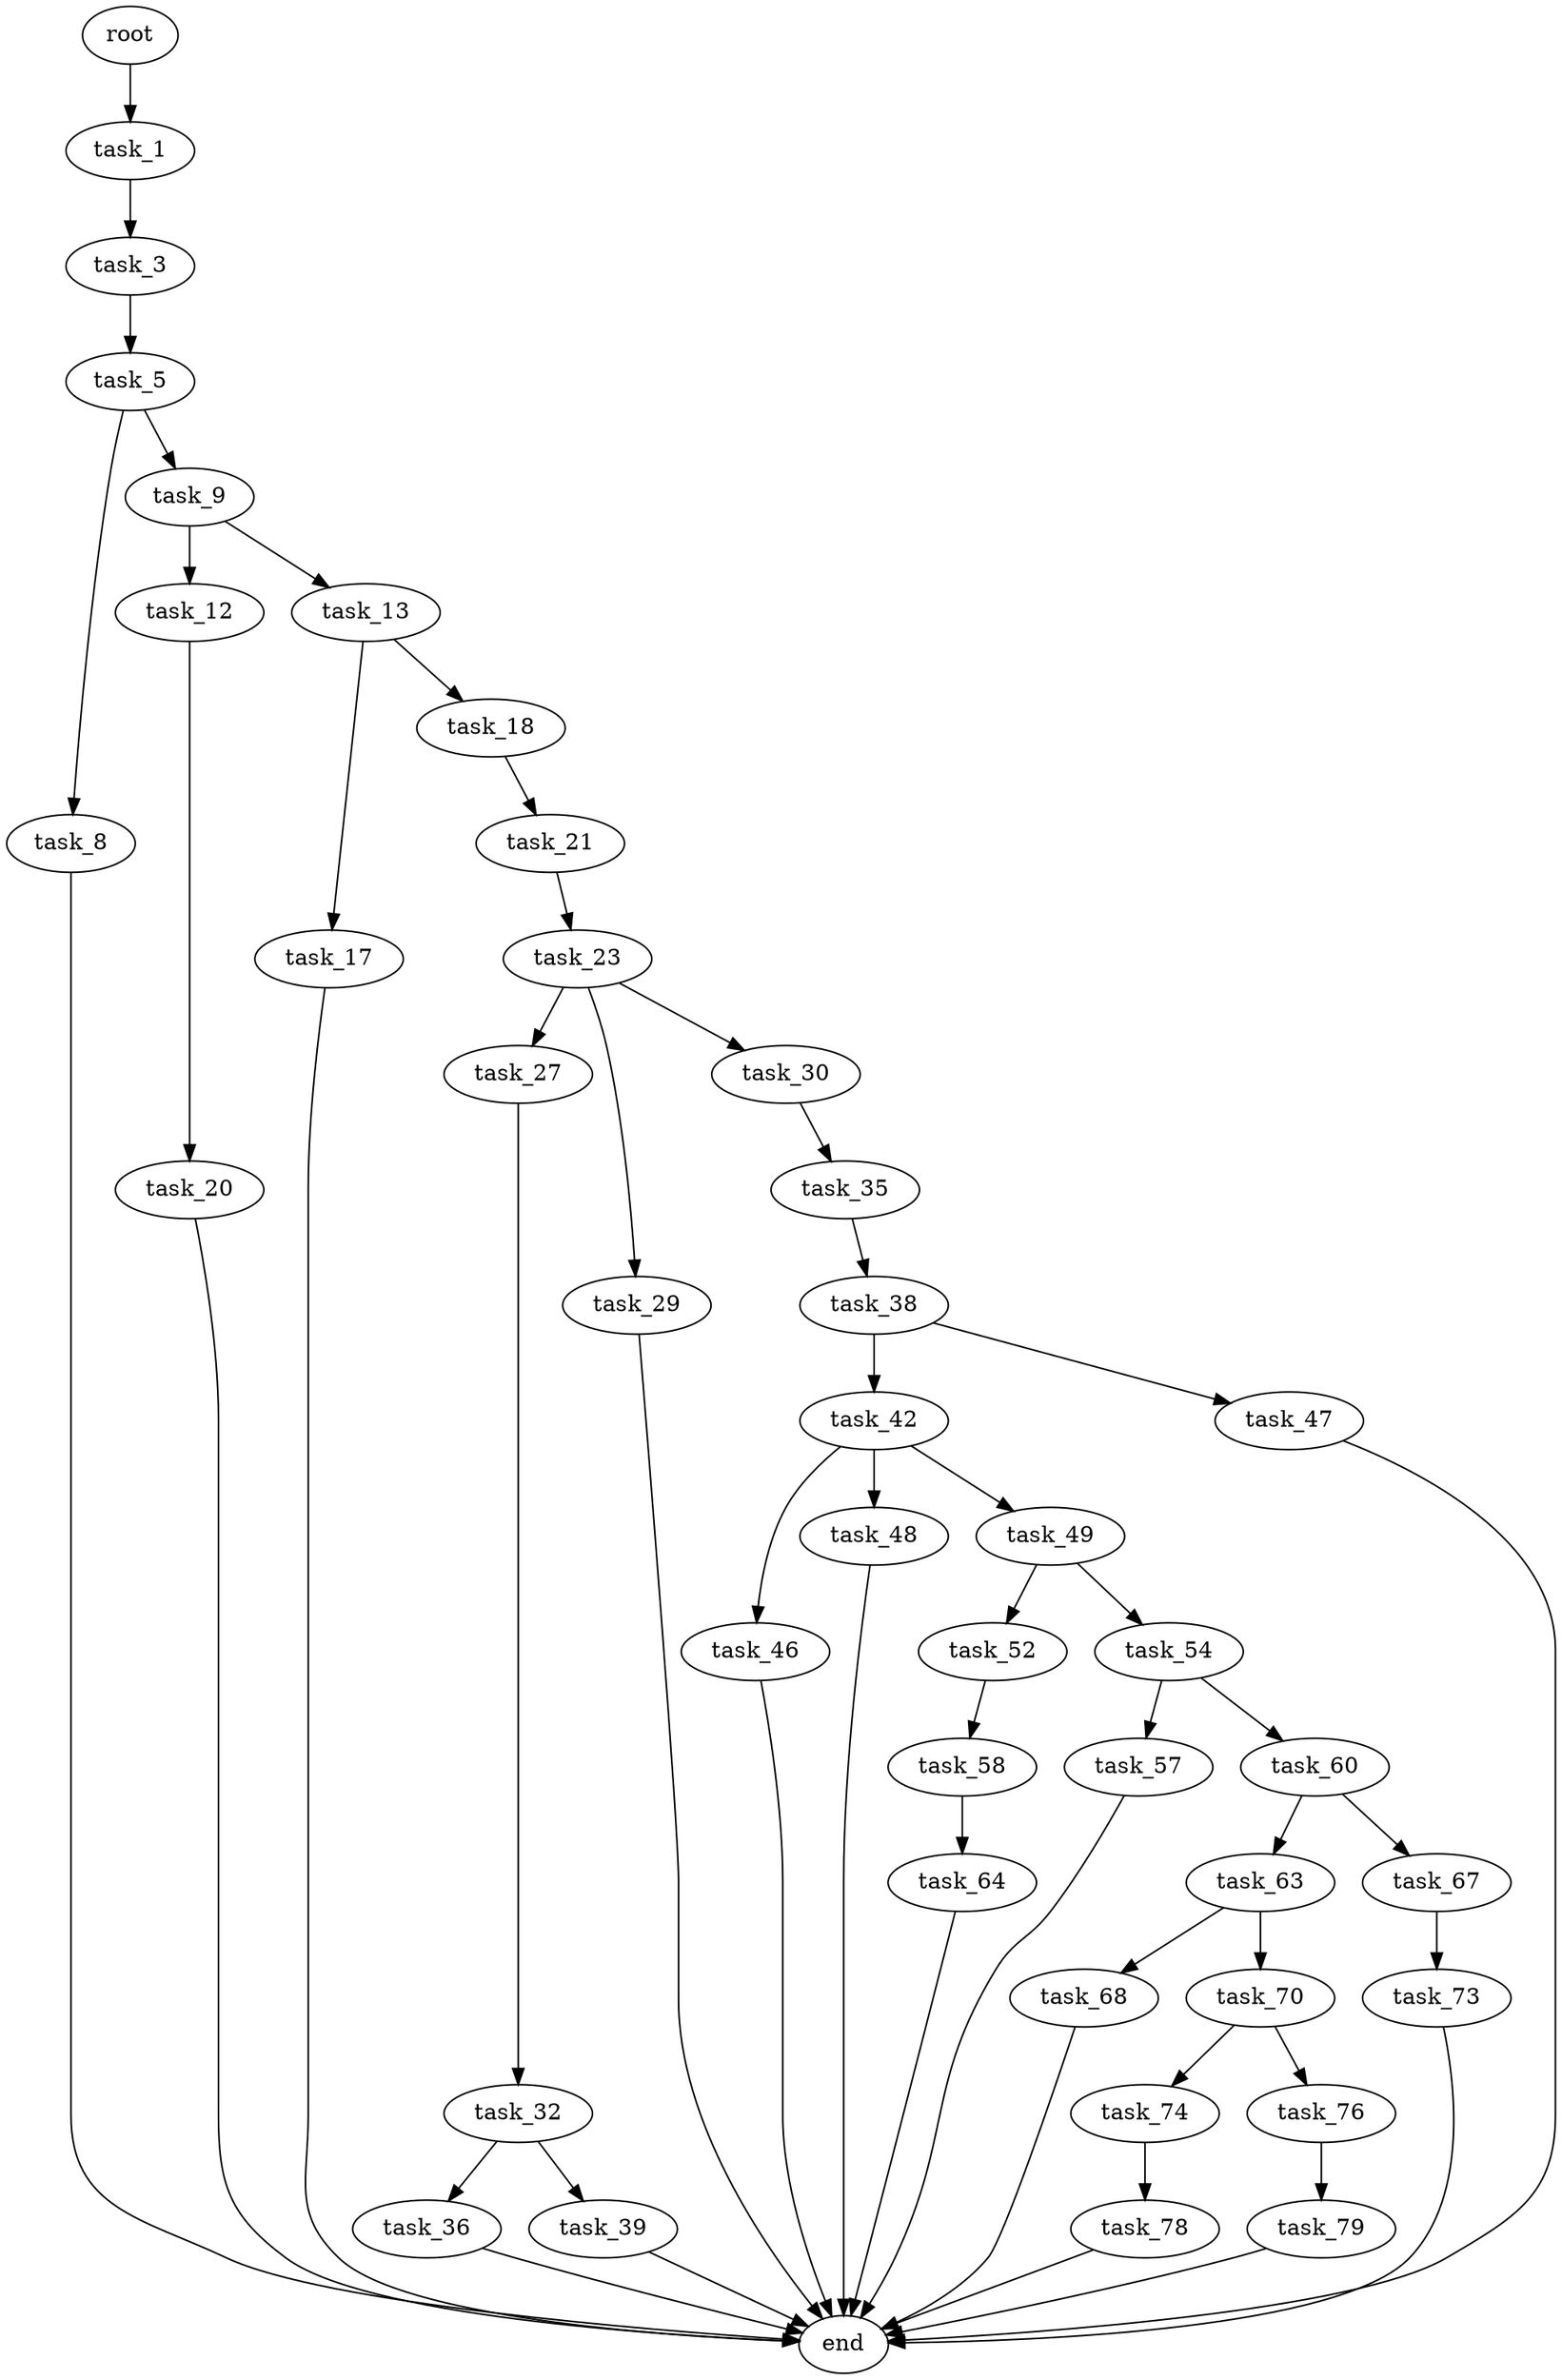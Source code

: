 digraph G {
  root [size="0.000000"];
  task_1 [size="782757789696.000000"];
  task_3 [size="831087301578.000000"];
  task_5 [size="8589934592.000000"];
  task_8 [size="8586234114.000000"];
  task_9 [size="3310743864.000000"];
  task_12 [size="368293445632.000000"];
  task_13 [size="28991029248.000000"];
  task_17 [size="135639278722.000000"];
  task_18 [size="549755813888.000000"];
  task_20 [size="8454267054.000000"];
  task_21 [size="27626096925.000000"];
  task_23 [size="221807532433.000000"];
  task_27 [size="318479871861.000000"];
  task_29 [size="558651898535.000000"];
  task_30 [size="229392156602.000000"];
  task_32 [size="12624877939.000000"];
  task_35 [size="8589934592.000000"];
  task_36 [size="4888351328.000000"];
  task_38 [size="45379541181.000000"];
  task_39 [size="295219695883.000000"];
  task_42 [size="28991029248.000000"];
  task_46 [size="22870046321.000000"];
  task_47 [size="368293445632.000000"];
  task_48 [size="591403779585.000000"];
  task_49 [size="134217728000.000000"];
  task_52 [size="9382637477.000000"];
  task_54 [size="231928233984.000000"];
  task_57 [size="5395779633.000000"];
  task_58 [size="3769134472.000000"];
  task_60 [size="43373412344.000000"];
  task_63 [size="15090235579.000000"];
  task_64 [size="28991029248.000000"];
  task_67 [size="368293445632.000000"];
  task_68 [size="3245289612.000000"];
  task_70 [size="24532469433.000000"];
  task_73 [size="368293445632.000000"];
  task_74 [size="35071407201.000000"];
  task_76 [size="107659439767.000000"];
  task_78 [size="782757789696.000000"];
  task_79 [size="2431095441.000000"];
  end [size="0.000000"];

  root -> task_1 [size="1.000000"];
  task_1 -> task_3 [size="679477248.000000"];
  task_3 -> task_5 [size="679477248.000000"];
  task_5 -> task_8 [size="33554432.000000"];
  task_5 -> task_9 [size="33554432.000000"];
  task_8 -> end [size="1.000000"];
  task_9 -> task_12 [size="209715200.000000"];
  task_9 -> task_13 [size="209715200.000000"];
  task_12 -> task_20 [size="411041792.000000"];
  task_13 -> task_17 [size="75497472.000000"];
  task_13 -> task_18 [size="75497472.000000"];
  task_17 -> end [size="1.000000"];
  task_18 -> task_21 [size="536870912.000000"];
  task_20 -> end [size="1.000000"];
  task_21 -> task_23 [size="536870912.000000"];
  task_23 -> task_27 [size="301989888.000000"];
  task_23 -> task_29 [size="301989888.000000"];
  task_23 -> task_30 [size="301989888.000000"];
  task_27 -> task_32 [size="301989888.000000"];
  task_29 -> end [size="1.000000"];
  task_30 -> task_35 [size="209715200.000000"];
  task_32 -> task_36 [size="301989888.000000"];
  task_32 -> task_39 [size="301989888.000000"];
  task_35 -> task_38 [size="33554432.000000"];
  task_36 -> end [size="1.000000"];
  task_38 -> task_42 [size="33554432.000000"];
  task_38 -> task_47 [size="33554432.000000"];
  task_39 -> end [size="1.000000"];
  task_42 -> task_46 [size="75497472.000000"];
  task_42 -> task_48 [size="75497472.000000"];
  task_42 -> task_49 [size="75497472.000000"];
  task_46 -> end [size="1.000000"];
  task_47 -> end [size="1.000000"];
  task_48 -> end [size="1.000000"];
  task_49 -> task_52 [size="209715200.000000"];
  task_49 -> task_54 [size="209715200.000000"];
  task_52 -> task_58 [size="679477248.000000"];
  task_54 -> task_57 [size="301989888.000000"];
  task_54 -> task_60 [size="301989888.000000"];
  task_57 -> end [size="1.000000"];
  task_58 -> task_64 [size="75497472.000000"];
  task_60 -> task_63 [size="33554432.000000"];
  task_60 -> task_67 [size="33554432.000000"];
  task_63 -> task_68 [size="536870912.000000"];
  task_63 -> task_70 [size="536870912.000000"];
  task_64 -> end [size="1.000000"];
  task_67 -> task_73 [size="411041792.000000"];
  task_68 -> end [size="1.000000"];
  task_70 -> task_74 [size="536870912.000000"];
  task_70 -> task_76 [size="536870912.000000"];
  task_73 -> end [size="1.000000"];
  task_74 -> task_78 [size="679477248.000000"];
  task_76 -> task_79 [size="75497472.000000"];
  task_78 -> end [size="1.000000"];
  task_79 -> end [size="1.000000"];
}
